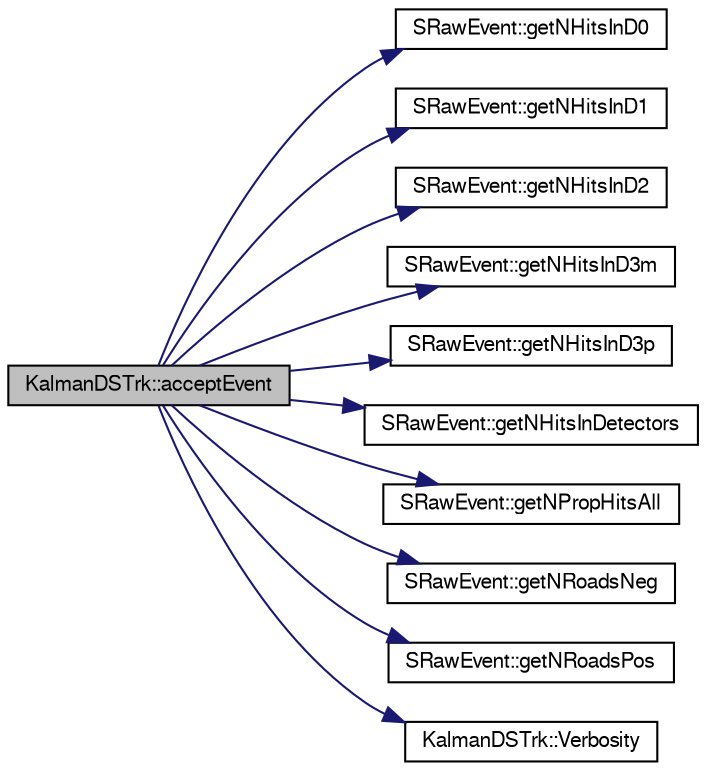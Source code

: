 digraph "KalmanDSTrk::acceptEvent"
{
  bgcolor="transparent";
  edge [fontname="FreeSans",fontsize="10",labelfontname="FreeSans",labelfontsize="10"];
  node [fontname="FreeSans",fontsize="10",shape=record];
  rankdir="LR";
  Node1 [label="KalmanDSTrk::acceptEvent",height=0.2,width=0.4,color="black", fillcolor="grey75", style="filled" fontcolor="black"];
  Node1 -> Node2 [color="midnightblue",fontsize="10",style="solid",fontname="FreeSans"];
  Node2 [label="SRawEvent::getNHitsInD0",height=0.2,width=0.4,color="black",URL="$d5/d83/classSRawEvent.html#a84f2a0a27b8d7199dcfa8646c7329dc9"];
  Node1 -> Node3 [color="midnightblue",fontsize="10",style="solid",fontname="FreeSans"];
  Node3 [label="SRawEvent::getNHitsInD1",height=0.2,width=0.4,color="black",URL="$d5/d83/classSRawEvent.html#ac10b1d4d7c1fde5b3e03fc2aa9971913"];
  Node1 -> Node4 [color="midnightblue",fontsize="10",style="solid",fontname="FreeSans"];
  Node4 [label="SRawEvent::getNHitsInD2",height=0.2,width=0.4,color="black",URL="$d5/d83/classSRawEvent.html#a1238414467b0d6c43cc758d02b534735"];
  Node1 -> Node5 [color="midnightblue",fontsize="10",style="solid",fontname="FreeSans"];
  Node5 [label="SRawEvent::getNHitsInD3m",height=0.2,width=0.4,color="black",URL="$d5/d83/classSRawEvent.html#a7c85d67df3f2574239ec029c7bfcb8d1"];
  Node1 -> Node6 [color="midnightblue",fontsize="10",style="solid",fontname="FreeSans"];
  Node6 [label="SRawEvent::getNHitsInD3p",height=0.2,width=0.4,color="black",URL="$d5/d83/classSRawEvent.html#a601369467e3de8acba7805a423d18170"];
  Node1 -> Node7 [color="midnightblue",fontsize="10",style="solid",fontname="FreeSans"];
  Node7 [label="SRawEvent::getNHitsInDetectors",height=0.2,width=0.4,color="black",URL="$d5/d83/classSRawEvent.html#ae4c7a5d280af8b58c18c2a1418b6fbbf"];
  Node1 -> Node8 [color="midnightblue",fontsize="10",style="solid",fontname="FreeSans"];
  Node8 [label="SRawEvent::getNPropHitsAll",height=0.2,width=0.4,color="black",URL="$d5/d83/classSRawEvent.html#a1e355c6faa8ee118d23dcc4e30ed65a7"];
  Node1 -> Node9 [color="midnightblue",fontsize="10",style="solid",fontname="FreeSans"];
  Node9 [label="SRawEvent::getNRoadsNeg",height=0.2,width=0.4,color="black",URL="$d5/d83/classSRawEvent.html#a3154afa4fc43e08609234da5399a4eb9"];
  Node1 -> Node10 [color="midnightblue",fontsize="10",style="solid",fontname="FreeSans"];
  Node10 [label="SRawEvent::getNRoadsPos",height=0.2,width=0.4,color="black",URL="$d5/d83/classSRawEvent.html#aa173a02ca8df4bf08b3cda92d20402a7"];
  Node1 -> Node11 [color="midnightblue",fontsize="10",style="solid",fontname="FreeSans"];
  Node11 [label="KalmanDSTrk::Verbosity",height=0.2,width=0.4,color="black",URL="$db/daa/classKalmanDSTrk.html#a27c1f448833fb11030e9e14edaab1de4"];
}
